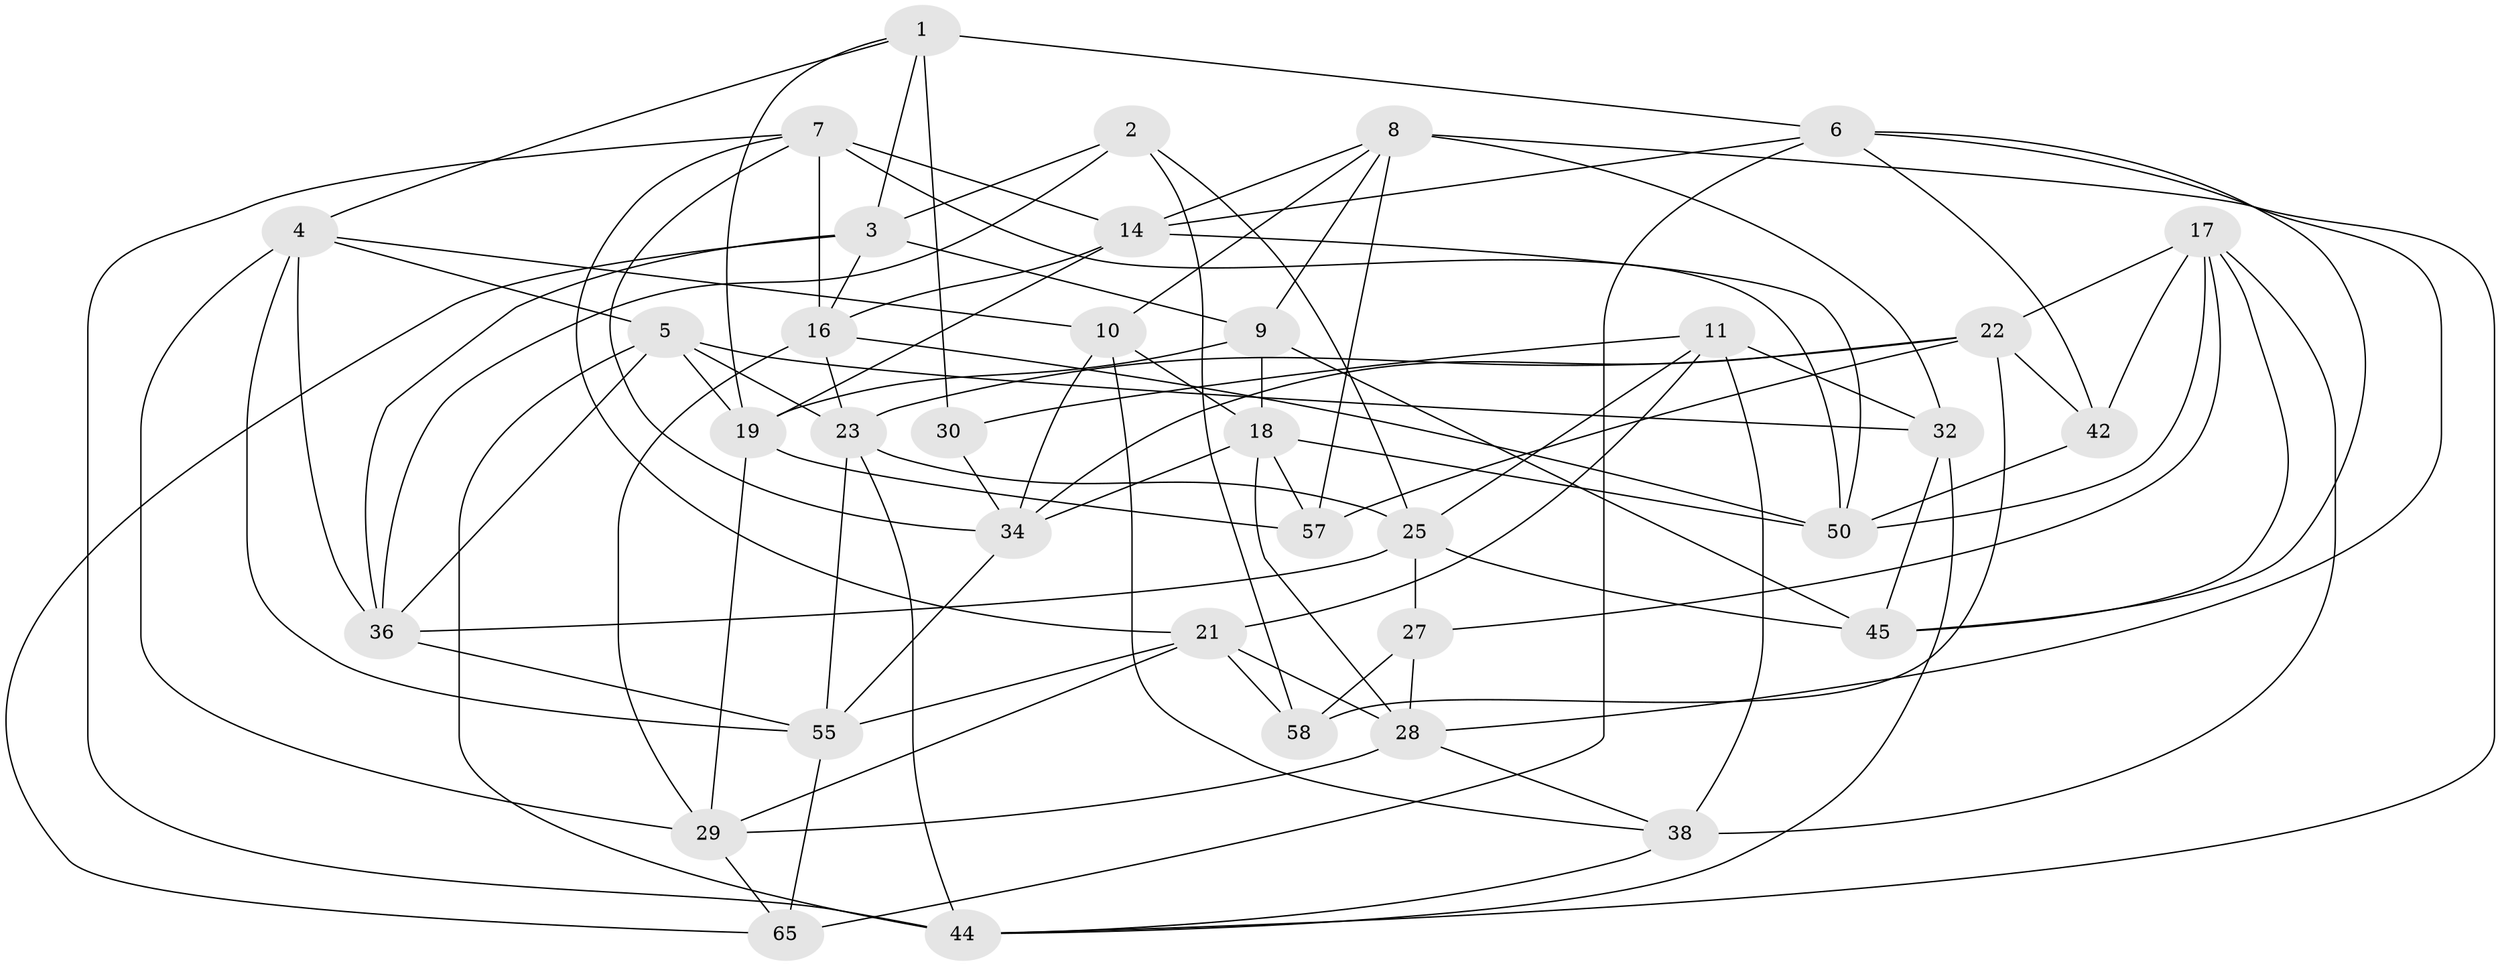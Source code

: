 // original degree distribution, {4: 1.0}
// Generated by graph-tools (version 1.1) at 2025/42/03/06/25 10:42:19]
// undirected, 36 vertices, 97 edges
graph export_dot {
graph [start="1"]
  node [color=gray90,style=filled];
  1 [super="+33"];
  2;
  3 [super="+13"];
  4 [super="+63"];
  5 [super="+40"];
  6 [super="+56"];
  7 [super="+20"];
  8 [super="+15"];
  9 [super="+24"];
  10 [super="+31"];
  11 [super="+12"];
  14 [super="+41"];
  16 [super="+26"];
  17 [super="+51"];
  18 [super="+64"];
  19 [super="+35"];
  21 [super="+47"];
  22 [super="+43"];
  23 [super="+49"];
  25 [super="+37"];
  27;
  28 [super="+52"];
  29 [super="+39"];
  30;
  32 [super="+59"];
  34 [super="+62"];
  36 [super="+61"];
  38 [super="+46"];
  42;
  44 [super="+48"];
  45 [super="+53"];
  50 [super="+54"];
  55 [super="+60"];
  57;
  58;
  65;
  1 -- 30 [weight=2];
  1 -- 19;
  1 -- 4;
  1 -- 3;
  1 -- 6;
  2 -- 58;
  2 -- 3;
  2 -- 25;
  2 -- 36;
  3 -- 16;
  3 -- 65;
  3 -- 36;
  3 -- 9;
  4 -- 10;
  4 -- 55;
  4 -- 29;
  4 -- 5;
  4 -- 36;
  5 -- 44;
  5 -- 32;
  5 -- 19;
  5 -- 36;
  5 -- 23;
  6 -- 65;
  6 -- 14;
  6 -- 42;
  6 -- 45;
  6 -- 28;
  7 -- 14;
  7 -- 16;
  7 -- 34;
  7 -- 50;
  7 -- 44;
  7 -- 21;
  8 -- 14;
  8 -- 9;
  8 -- 32;
  8 -- 57;
  8 -- 44;
  8 -- 10;
  9 -- 18;
  9 -- 45 [weight=2];
  9 -- 19;
  10 -- 38 [weight=2];
  10 -- 34;
  10 -- 18;
  11 -- 32 [weight=2];
  11 -- 25;
  11 -- 21;
  11 -- 38;
  11 -- 30;
  14 -- 19;
  14 -- 16;
  14 -- 50;
  16 -- 50;
  16 -- 29;
  16 -- 23;
  17 -- 42;
  17 -- 38;
  17 -- 50;
  17 -- 27;
  17 -- 45;
  17 -- 22;
  18 -- 57;
  18 -- 34;
  18 -- 28;
  18 -- 50;
  19 -- 57;
  19 -- 29;
  21 -- 29;
  21 -- 58;
  21 -- 28;
  21 -- 55;
  22 -- 58;
  22 -- 23;
  22 -- 57;
  22 -- 42;
  22 -- 34;
  23 -- 55;
  23 -- 44;
  23 -- 25;
  25 -- 45;
  25 -- 27;
  25 -- 36;
  27 -- 28;
  27 -- 58;
  28 -- 29;
  28 -- 38;
  29 -- 65;
  30 -- 34;
  32 -- 45;
  32 -- 44;
  34 -- 55;
  36 -- 55;
  38 -- 44;
  42 -- 50;
  55 -- 65;
}
